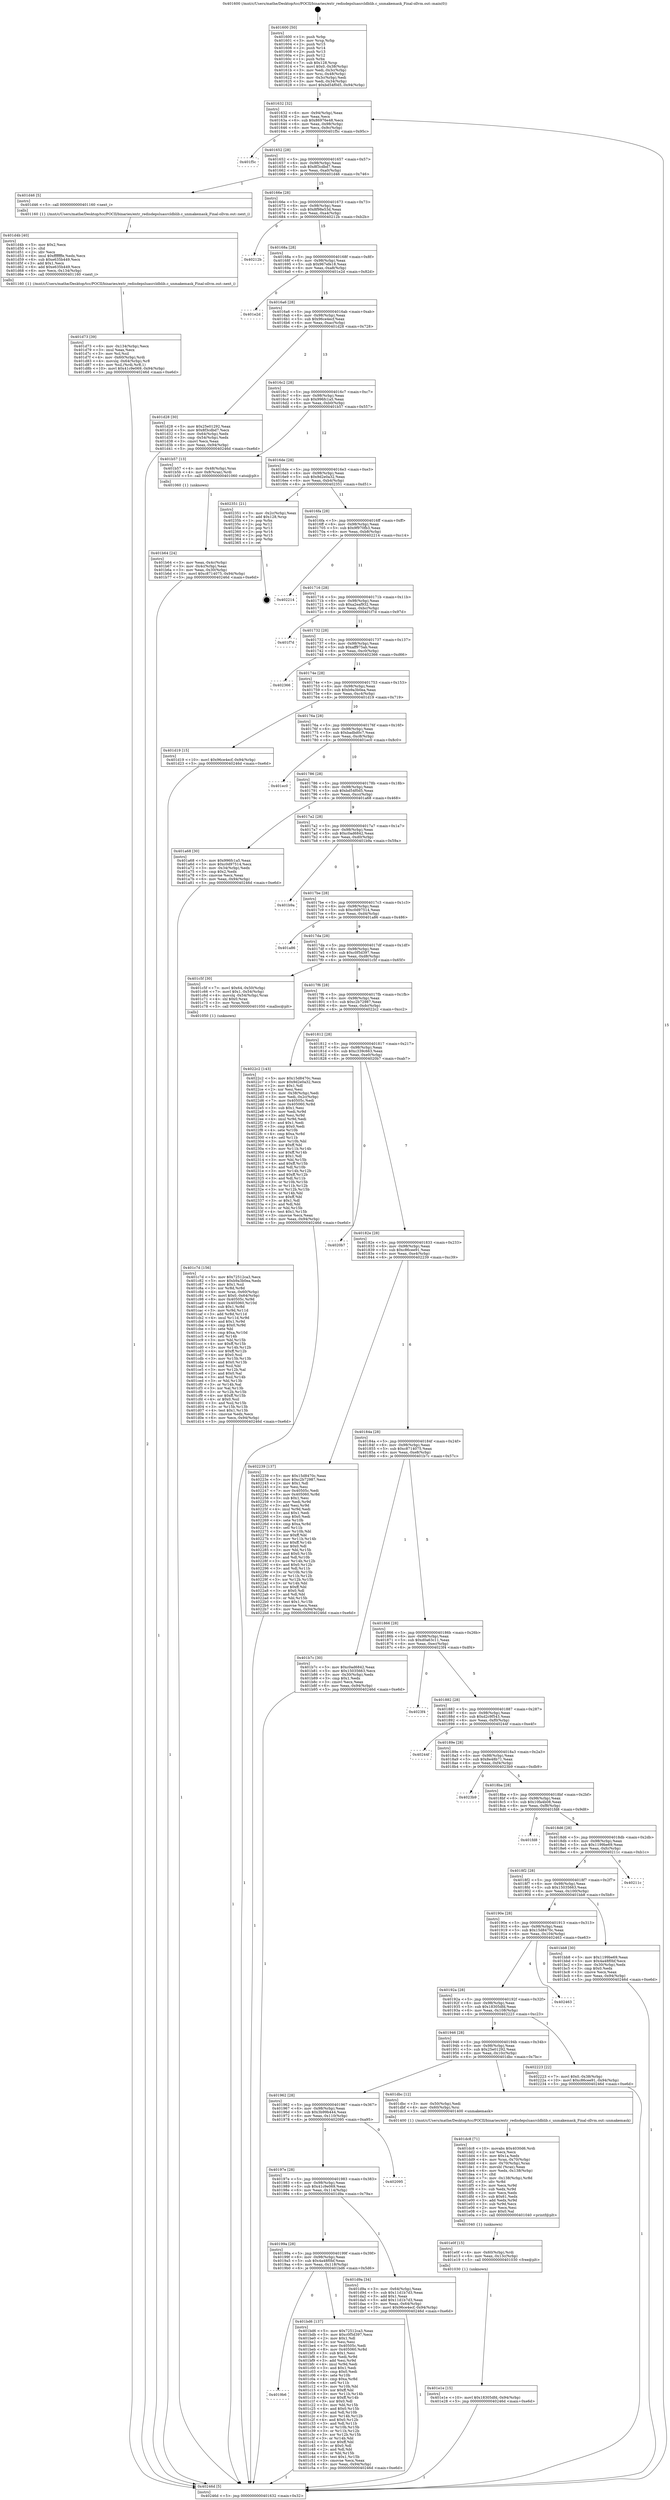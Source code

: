 digraph "0x401600" {
  label = "0x401600 (/mnt/c/Users/mathe/Desktop/tcc/POCII/binaries/extr_redisdepsluasrcldblib.c_unmakemask_Final-ollvm.out::main(0))"
  labelloc = "t"
  node[shape=record]

  Entry [label="",width=0.3,height=0.3,shape=circle,fillcolor=black,style=filled]
  "0x401632" [label="{
     0x401632 [32]\l
     | [instrs]\l
     &nbsp;&nbsp;0x401632 \<+6\>: mov -0x94(%rbp),%eax\l
     &nbsp;&nbsp;0x401638 \<+2\>: mov %eax,%ecx\l
     &nbsp;&nbsp;0x40163a \<+6\>: sub $0x86976e48,%ecx\l
     &nbsp;&nbsp;0x401640 \<+6\>: mov %eax,-0x98(%rbp)\l
     &nbsp;&nbsp;0x401646 \<+6\>: mov %ecx,-0x9c(%rbp)\l
     &nbsp;&nbsp;0x40164c \<+6\>: je 0000000000401f5c \<main+0x95c\>\l
  }"]
  "0x401f5c" [label="{
     0x401f5c\l
  }", style=dashed]
  "0x401652" [label="{
     0x401652 [28]\l
     | [instrs]\l
     &nbsp;&nbsp;0x401652 \<+5\>: jmp 0000000000401657 \<main+0x57\>\l
     &nbsp;&nbsp;0x401657 \<+6\>: mov -0x98(%rbp),%eax\l
     &nbsp;&nbsp;0x40165d \<+5\>: sub $0x8f3cdbd7,%eax\l
     &nbsp;&nbsp;0x401662 \<+6\>: mov %eax,-0xa0(%rbp)\l
     &nbsp;&nbsp;0x401668 \<+6\>: je 0000000000401d46 \<main+0x746\>\l
  }"]
  Exit [label="",width=0.3,height=0.3,shape=circle,fillcolor=black,style=filled,peripheries=2]
  "0x401d46" [label="{
     0x401d46 [5]\l
     | [instrs]\l
     &nbsp;&nbsp;0x401d46 \<+5\>: call 0000000000401160 \<next_i\>\l
     | [calls]\l
     &nbsp;&nbsp;0x401160 \{1\} (/mnt/c/Users/mathe/Desktop/tcc/POCII/binaries/extr_redisdepsluasrcldblib.c_unmakemask_Final-ollvm.out::next_i)\l
  }"]
  "0x40166e" [label="{
     0x40166e [28]\l
     | [instrs]\l
     &nbsp;&nbsp;0x40166e \<+5\>: jmp 0000000000401673 \<main+0x73\>\l
     &nbsp;&nbsp;0x401673 \<+6\>: mov -0x98(%rbp),%eax\l
     &nbsp;&nbsp;0x401679 \<+5\>: sub $0x8f98e53d,%eax\l
     &nbsp;&nbsp;0x40167e \<+6\>: mov %eax,-0xa4(%rbp)\l
     &nbsp;&nbsp;0x401684 \<+6\>: je 000000000040212b \<main+0xb2b\>\l
  }"]
  "0x401e1e" [label="{
     0x401e1e [15]\l
     | [instrs]\l
     &nbsp;&nbsp;0x401e1e \<+10\>: movl $0x18305dfd,-0x94(%rbp)\l
     &nbsp;&nbsp;0x401e28 \<+5\>: jmp 000000000040246d \<main+0xe6d\>\l
  }"]
  "0x40212b" [label="{
     0x40212b\l
  }", style=dashed]
  "0x40168a" [label="{
     0x40168a [28]\l
     | [instrs]\l
     &nbsp;&nbsp;0x40168a \<+5\>: jmp 000000000040168f \<main+0x8f\>\l
     &nbsp;&nbsp;0x40168f \<+6\>: mov -0x98(%rbp),%eax\l
     &nbsp;&nbsp;0x401695 \<+5\>: sub $0x967efe18,%eax\l
     &nbsp;&nbsp;0x40169a \<+6\>: mov %eax,-0xa8(%rbp)\l
     &nbsp;&nbsp;0x4016a0 \<+6\>: je 0000000000401e2d \<main+0x82d\>\l
  }"]
  "0x401e0f" [label="{
     0x401e0f [15]\l
     | [instrs]\l
     &nbsp;&nbsp;0x401e0f \<+4\>: mov -0x60(%rbp),%rdi\l
     &nbsp;&nbsp;0x401e13 \<+6\>: mov %eax,-0x13c(%rbp)\l
     &nbsp;&nbsp;0x401e19 \<+5\>: call 0000000000401030 \<free@plt\>\l
     | [calls]\l
     &nbsp;&nbsp;0x401030 \{1\} (unknown)\l
  }"]
  "0x401e2d" [label="{
     0x401e2d\l
  }", style=dashed]
  "0x4016a6" [label="{
     0x4016a6 [28]\l
     | [instrs]\l
     &nbsp;&nbsp;0x4016a6 \<+5\>: jmp 00000000004016ab \<main+0xab\>\l
     &nbsp;&nbsp;0x4016ab \<+6\>: mov -0x98(%rbp),%eax\l
     &nbsp;&nbsp;0x4016b1 \<+5\>: sub $0x96ce4ecf,%eax\l
     &nbsp;&nbsp;0x4016b6 \<+6\>: mov %eax,-0xac(%rbp)\l
     &nbsp;&nbsp;0x4016bc \<+6\>: je 0000000000401d28 \<main+0x728\>\l
  }"]
  "0x401dc8" [label="{
     0x401dc8 [71]\l
     | [instrs]\l
     &nbsp;&nbsp;0x401dc8 \<+10\>: movabs $0x4030d6,%rdi\l
     &nbsp;&nbsp;0x401dd2 \<+2\>: xor %ecx,%ecx\l
     &nbsp;&nbsp;0x401dd4 \<+5\>: mov $0x1a,%edx\l
     &nbsp;&nbsp;0x401dd9 \<+4\>: mov %rax,-0x70(%rbp)\l
     &nbsp;&nbsp;0x401ddd \<+4\>: mov -0x70(%rbp),%rax\l
     &nbsp;&nbsp;0x401de1 \<+3\>: movsbl (%rax),%eax\l
     &nbsp;&nbsp;0x401de4 \<+6\>: mov %edx,-0x138(%rbp)\l
     &nbsp;&nbsp;0x401dea \<+1\>: cltd\l
     &nbsp;&nbsp;0x401deb \<+7\>: mov -0x138(%rbp),%r8d\l
     &nbsp;&nbsp;0x401df2 \<+3\>: idiv %r8d\l
     &nbsp;&nbsp;0x401df5 \<+3\>: mov %ecx,%r9d\l
     &nbsp;&nbsp;0x401df8 \<+3\>: sub %edx,%r9d\l
     &nbsp;&nbsp;0x401dfb \<+2\>: mov %ecx,%edx\l
     &nbsp;&nbsp;0x401dfd \<+3\>: sub $0x61,%edx\l
     &nbsp;&nbsp;0x401e00 \<+3\>: add %edx,%r9d\l
     &nbsp;&nbsp;0x401e03 \<+3\>: sub %r9d,%ecx\l
     &nbsp;&nbsp;0x401e06 \<+2\>: mov %ecx,%esi\l
     &nbsp;&nbsp;0x401e08 \<+2\>: mov $0x0,%al\l
     &nbsp;&nbsp;0x401e0a \<+5\>: call 0000000000401040 \<printf@plt\>\l
     | [calls]\l
     &nbsp;&nbsp;0x401040 \{1\} (unknown)\l
  }"]
  "0x401d28" [label="{
     0x401d28 [30]\l
     | [instrs]\l
     &nbsp;&nbsp;0x401d28 \<+5\>: mov $0x25e01292,%eax\l
     &nbsp;&nbsp;0x401d2d \<+5\>: mov $0x8f3cdbd7,%ecx\l
     &nbsp;&nbsp;0x401d32 \<+3\>: mov -0x64(%rbp),%edx\l
     &nbsp;&nbsp;0x401d35 \<+3\>: cmp -0x54(%rbp),%edx\l
     &nbsp;&nbsp;0x401d38 \<+3\>: cmovl %ecx,%eax\l
     &nbsp;&nbsp;0x401d3b \<+6\>: mov %eax,-0x94(%rbp)\l
     &nbsp;&nbsp;0x401d41 \<+5\>: jmp 000000000040246d \<main+0xe6d\>\l
  }"]
  "0x4016c2" [label="{
     0x4016c2 [28]\l
     | [instrs]\l
     &nbsp;&nbsp;0x4016c2 \<+5\>: jmp 00000000004016c7 \<main+0xc7\>\l
     &nbsp;&nbsp;0x4016c7 \<+6\>: mov -0x98(%rbp),%eax\l
     &nbsp;&nbsp;0x4016cd \<+5\>: sub $0x996fc1a5,%eax\l
     &nbsp;&nbsp;0x4016d2 \<+6\>: mov %eax,-0xb0(%rbp)\l
     &nbsp;&nbsp;0x4016d8 \<+6\>: je 0000000000401b57 \<main+0x557\>\l
  }"]
  "0x401d73" [label="{
     0x401d73 [39]\l
     | [instrs]\l
     &nbsp;&nbsp;0x401d73 \<+6\>: mov -0x134(%rbp),%ecx\l
     &nbsp;&nbsp;0x401d79 \<+3\>: imul %eax,%ecx\l
     &nbsp;&nbsp;0x401d7c \<+3\>: mov %cl,%sil\l
     &nbsp;&nbsp;0x401d7f \<+4\>: mov -0x60(%rbp),%rdi\l
     &nbsp;&nbsp;0x401d83 \<+4\>: movslq -0x64(%rbp),%r8\l
     &nbsp;&nbsp;0x401d87 \<+4\>: mov %sil,(%rdi,%r8,1)\l
     &nbsp;&nbsp;0x401d8b \<+10\>: movl $0x41c9e069,-0x94(%rbp)\l
     &nbsp;&nbsp;0x401d95 \<+5\>: jmp 000000000040246d \<main+0xe6d\>\l
  }"]
  "0x401b57" [label="{
     0x401b57 [13]\l
     | [instrs]\l
     &nbsp;&nbsp;0x401b57 \<+4\>: mov -0x48(%rbp),%rax\l
     &nbsp;&nbsp;0x401b5b \<+4\>: mov 0x8(%rax),%rdi\l
     &nbsp;&nbsp;0x401b5f \<+5\>: call 0000000000401060 \<atoi@plt\>\l
     | [calls]\l
     &nbsp;&nbsp;0x401060 \{1\} (unknown)\l
  }"]
  "0x4016de" [label="{
     0x4016de [28]\l
     | [instrs]\l
     &nbsp;&nbsp;0x4016de \<+5\>: jmp 00000000004016e3 \<main+0xe3\>\l
     &nbsp;&nbsp;0x4016e3 \<+6\>: mov -0x98(%rbp),%eax\l
     &nbsp;&nbsp;0x4016e9 \<+5\>: sub $0x9d2e0a32,%eax\l
     &nbsp;&nbsp;0x4016ee \<+6\>: mov %eax,-0xb4(%rbp)\l
     &nbsp;&nbsp;0x4016f4 \<+6\>: je 0000000000402351 \<main+0xd51\>\l
  }"]
  "0x401d4b" [label="{
     0x401d4b [40]\l
     | [instrs]\l
     &nbsp;&nbsp;0x401d4b \<+5\>: mov $0x2,%ecx\l
     &nbsp;&nbsp;0x401d50 \<+1\>: cltd\l
     &nbsp;&nbsp;0x401d51 \<+2\>: idiv %ecx\l
     &nbsp;&nbsp;0x401d53 \<+6\>: imul $0xfffffffe,%edx,%ecx\l
     &nbsp;&nbsp;0x401d59 \<+6\>: sub $0xe635b449,%ecx\l
     &nbsp;&nbsp;0x401d5f \<+3\>: add $0x1,%ecx\l
     &nbsp;&nbsp;0x401d62 \<+6\>: add $0xe635b449,%ecx\l
     &nbsp;&nbsp;0x401d68 \<+6\>: mov %ecx,-0x134(%rbp)\l
     &nbsp;&nbsp;0x401d6e \<+5\>: call 0000000000401160 \<next_i\>\l
     | [calls]\l
     &nbsp;&nbsp;0x401160 \{1\} (/mnt/c/Users/mathe/Desktop/tcc/POCII/binaries/extr_redisdepsluasrcldblib.c_unmakemask_Final-ollvm.out::next_i)\l
  }"]
  "0x402351" [label="{
     0x402351 [21]\l
     | [instrs]\l
     &nbsp;&nbsp;0x402351 \<+3\>: mov -0x2c(%rbp),%eax\l
     &nbsp;&nbsp;0x402354 \<+7\>: add $0x128,%rsp\l
     &nbsp;&nbsp;0x40235b \<+1\>: pop %rbx\l
     &nbsp;&nbsp;0x40235c \<+2\>: pop %r12\l
     &nbsp;&nbsp;0x40235e \<+2\>: pop %r13\l
     &nbsp;&nbsp;0x402360 \<+2\>: pop %r14\l
     &nbsp;&nbsp;0x402362 \<+2\>: pop %r15\l
     &nbsp;&nbsp;0x402364 \<+1\>: pop %rbp\l
     &nbsp;&nbsp;0x402365 \<+1\>: ret\l
  }"]
  "0x4016fa" [label="{
     0x4016fa [28]\l
     | [instrs]\l
     &nbsp;&nbsp;0x4016fa \<+5\>: jmp 00000000004016ff \<main+0xff\>\l
     &nbsp;&nbsp;0x4016ff \<+6\>: mov -0x98(%rbp),%eax\l
     &nbsp;&nbsp;0x401705 \<+5\>: sub $0x9f970fb3,%eax\l
     &nbsp;&nbsp;0x40170a \<+6\>: mov %eax,-0xb8(%rbp)\l
     &nbsp;&nbsp;0x401710 \<+6\>: je 0000000000402214 \<main+0xc14\>\l
  }"]
  "0x401c7d" [label="{
     0x401c7d [156]\l
     | [instrs]\l
     &nbsp;&nbsp;0x401c7d \<+5\>: mov $0x72512ca3,%ecx\l
     &nbsp;&nbsp;0x401c82 \<+5\>: mov $0xb9a3b0ea,%edx\l
     &nbsp;&nbsp;0x401c87 \<+3\>: mov $0x1,%sil\l
     &nbsp;&nbsp;0x401c8a \<+3\>: xor %r8d,%r8d\l
     &nbsp;&nbsp;0x401c8d \<+4\>: mov %rax,-0x60(%rbp)\l
     &nbsp;&nbsp;0x401c91 \<+7\>: movl $0x0,-0x64(%rbp)\l
     &nbsp;&nbsp;0x401c98 \<+8\>: mov 0x40505c,%r9d\l
     &nbsp;&nbsp;0x401ca0 \<+8\>: mov 0x405060,%r10d\l
     &nbsp;&nbsp;0x401ca8 \<+4\>: sub $0x1,%r8d\l
     &nbsp;&nbsp;0x401cac \<+3\>: mov %r9d,%r11d\l
     &nbsp;&nbsp;0x401caf \<+3\>: add %r8d,%r11d\l
     &nbsp;&nbsp;0x401cb2 \<+4\>: imul %r11d,%r9d\l
     &nbsp;&nbsp;0x401cb6 \<+4\>: and $0x1,%r9d\l
     &nbsp;&nbsp;0x401cba \<+4\>: cmp $0x0,%r9d\l
     &nbsp;&nbsp;0x401cbe \<+3\>: sete %bl\l
     &nbsp;&nbsp;0x401cc1 \<+4\>: cmp $0xa,%r10d\l
     &nbsp;&nbsp;0x401cc5 \<+4\>: setl %r14b\l
     &nbsp;&nbsp;0x401cc9 \<+3\>: mov %bl,%r15b\l
     &nbsp;&nbsp;0x401ccc \<+4\>: xor $0xff,%r15b\l
     &nbsp;&nbsp;0x401cd0 \<+3\>: mov %r14b,%r12b\l
     &nbsp;&nbsp;0x401cd3 \<+4\>: xor $0xff,%r12b\l
     &nbsp;&nbsp;0x401cd7 \<+4\>: xor $0x0,%sil\l
     &nbsp;&nbsp;0x401cdb \<+3\>: mov %r15b,%r13b\l
     &nbsp;&nbsp;0x401cde \<+4\>: and $0x0,%r13b\l
     &nbsp;&nbsp;0x401ce2 \<+3\>: and %sil,%bl\l
     &nbsp;&nbsp;0x401ce5 \<+3\>: mov %r12b,%al\l
     &nbsp;&nbsp;0x401ce8 \<+2\>: and $0x0,%al\l
     &nbsp;&nbsp;0x401cea \<+3\>: and %sil,%r14b\l
     &nbsp;&nbsp;0x401ced \<+3\>: or %bl,%r13b\l
     &nbsp;&nbsp;0x401cf0 \<+3\>: or %r14b,%al\l
     &nbsp;&nbsp;0x401cf3 \<+3\>: xor %al,%r13b\l
     &nbsp;&nbsp;0x401cf6 \<+3\>: or %r12b,%r15b\l
     &nbsp;&nbsp;0x401cf9 \<+4\>: xor $0xff,%r15b\l
     &nbsp;&nbsp;0x401cfd \<+4\>: or $0x0,%sil\l
     &nbsp;&nbsp;0x401d01 \<+3\>: and %sil,%r15b\l
     &nbsp;&nbsp;0x401d04 \<+3\>: or %r15b,%r13b\l
     &nbsp;&nbsp;0x401d07 \<+4\>: test $0x1,%r13b\l
     &nbsp;&nbsp;0x401d0b \<+3\>: cmovne %edx,%ecx\l
     &nbsp;&nbsp;0x401d0e \<+6\>: mov %ecx,-0x94(%rbp)\l
     &nbsp;&nbsp;0x401d14 \<+5\>: jmp 000000000040246d \<main+0xe6d\>\l
  }"]
  "0x402214" [label="{
     0x402214\l
  }", style=dashed]
  "0x401716" [label="{
     0x401716 [28]\l
     | [instrs]\l
     &nbsp;&nbsp;0x401716 \<+5\>: jmp 000000000040171b \<main+0x11b\>\l
     &nbsp;&nbsp;0x40171b \<+6\>: mov -0x98(%rbp),%eax\l
     &nbsp;&nbsp;0x401721 \<+5\>: sub $0xa2eaf932,%eax\l
     &nbsp;&nbsp;0x401726 \<+6\>: mov %eax,-0xbc(%rbp)\l
     &nbsp;&nbsp;0x40172c \<+6\>: je 0000000000401f7d \<main+0x97d\>\l
  }"]
  "0x4019b6" [label="{
     0x4019b6\l
  }", style=dashed]
  "0x401f7d" [label="{
     0x401f7d\l
  }", style=dashed]
  "0x401732" [label="{
     0x401732 [28]\l
     | [instrs]\l
     &nbsp;&nbsp;0x401732 \<+5\>: jmp 0000000000401737 \<main+0x137\>\l
     &nbsp;&nbsp;0x401737 \<+6\>: mov -0x98(%rbp),%eax\l
     &nbsp;&nbsp;0x40173d \<+5\>: sub $0xaff975ab,%eax\l
     &nbsp;&nbsp;0x401742 \<+6\>: mov %eax,-0xc0(%rbp)\l
     &nbsp;&nbsp;0x401748 \<+6\>: je 0000000000402366 \<main+0xd66\>\l
  }"]
  "0x401bd6" [label="{
     0x401bd6 [137]\l
     | [instrs]\l
     &nbsp;&nbsp;0x401bd6 \<+5\>: mov $0x72512ca3,%eax\l
     &nbsp;&nbsp;0x401bdb \<+5\>: mov $0xc0f5d397,%ecx\l
     &nbsp;&nbsp;0x401be0 \<+2\>: mov $0x1,%dl\l
     &nbsp;&nbsp;0x401be2 \<+2\>: xor %esi,%esi\l
     &nbsp;&nbsp;0x401be4 \<+7\>: mov 0x40505c,%edi\l
     &nbsp;&nbsp;0x401beb \<+8\>: mov 0x405060,%r8d\l
     &nbsp;&nbsp;0x401bf3 \<+3\>: sub $0x1,%esi\l
     &nbsp;&nbsp;0x401bf6 \<+3\>: mov %edi,%r9d\l
     &nbsp;&nbsp;0x401bf9 \<+3\>: add %esi,%r9d\l
     &nbsp;&nbsp;0x401bfc \<+4\>: imul %r9d,%edi\l
     &nbsp;&nbsp;0x401c00 \<+3\>: and $0x1,%edi\l
     &nbsp;&nbsp;0x401c03 \<+3\>: cmp $0x0,%edi\l
     &nbsp;&nbsp;0x401c06 \<+4\>: sete %r10b\l
     &nbsp;&nbsp;0x401c0a \<+4\>: cmp $0xa,%r8d\l
     &nbsp;&nbsp;0x401c0e \<+4\>: setl %r11b\l
     &nbsp;&nbsp;0x401c12 \<+3\>: mov %r10b,%bl\l
     &nbsp;&nbsp;0x401c15 \<+3\>: xor $0xff,%bl\l
     &nbsp;&nbsp;0x401c18 \<+3\>: mov %r11b,%r14b\l
     &nbsp;&nbsp;0x401c1b \<+4\>: xor $0xff,%r14b\l
     &nbsp;&nbsp;0x401c1f \<+3\>: xor $0x0,%dl\l
     &nbsp;&nbsp;0x401c22 \<+3\>: mov %bl,%r15b\l
     &nbsp;&nbsp;0x401c25 \<+4\>: and $0x0,%r15b\l
     &nbsp;&nbsp;0x401c29 \<+3\>: and %dl,%r10b\l
     &nbsp;&nbsp;0x401c2c \<+3\>: mov %r14b,%r12b\l
     &nbsp;&nbsp;0x401c2f \<+4\>: and $0x0,%r12b\l
     &nbsp;&nbsp;0x401c33 \<+3\>: and %dl,%r11b\l
     &nbsp;&nbsp;0x401c36 \<+3\>: or %r10b,%r15b\l
     &nbsp;&nbsp;0x401c39 \<+3\>: or %r11b,%r12b\l
     &nbsp;&nbsp;0x401c3c \<+3\>: xor %r12b,%r15b\l
     &nbsp;&nbsp;0x401c3f \<+3\>: or %r14b,%bl\l
     &nbsp;&nbsp;0x401c42 \<+3\>: xor $0xff,%bl\l
     &nbsp;&nbsp;0x401c45 \<+3\>: or $0x0,%dl\l
     &nbsp;&nbsp;0x401c48 \<+2\>: and %dl,%bl\l
     &nbsp;&nbsp;0x401c4a \<+3\>: or %bl,%r15b\l
     &nbsp;&nbsp;0x401c4d \<+4\>: test $0x1,%r15b\l
     &nbsp;&nbsp;0x401c51 \<+3\>: cmovne %ecx,%eax\l
     &nbsp;&nbsp;0x401c54 \<+6\>: mov %eax,-0x94(%rbp)\l
     &nbsp;&nbsp;0x401c5a \<+5\>: jmp 000000000040246d \<main+0xe6d\>\l
  }"]
  "0x402366" [label="{
     0x402366\l
  }", style=dashed]
  "0x40174e" [label="{
     0x40174e [28]\l
     | [instrs]\l
     &nbsp;&nbsp;0x40174e \<+5\>: jmp 0000000000401753 \<main+0x153\>\l
     &nbsp;&nbsp;0x401753 \<+6\>: mov -0x98(%rbp),%eax\l
     &nbsp;&nbsp;0x401759 \<+5\>: sub $0xb9a3b0ea,%eax\l
     &nbsp;&nbsp;0x40175e \<+6\>: mov %eax,-0xc4(%rbp)\l
     &nbsp;&nbsp;0x401764 \<+6\>: je 0000000000401d19 \<main+0x719\>\l
  }"]
  "0x40199a" [label="{
     0x40199a [28]\l
     | [instrs]\l
     &nbsp;&nbsp;0x40199a \<+5\>: jmp 000000000040199f \<main+0x39f\>\l
     &nbsp;&nbsp;0x40199f \<+6\>: mov -0x98(%rbp),%eax\l
     &nbsp;&nbsp;0x4019a5 \<+5\>: sub $0x4a48f0bf,%eax\l
     &nbsp;&nbsp;0x4019aa \<+6\>: mov %eax,-0x118(%rbp)\l
     &nbsp;&nbsp;0x4019b0 \<+6\>: je 0000000000401bd6 \<main+0x5d6\>\l
  }"]
  "0x401d19" [label="{
     0x401d19 [15]\l
     | [instrs]\l
     &nbsp;&nbsp;0x401d19 \<+10\>: movl $0x96ce4ecf,-0x94(%rbp)\l
     &nbsp;&nbsp;0x401d23 \<+5\>: jmp 000000000040246d \<main+0xe6d\>\l
  }"]
  "0x40176a" [label="{
     0x40176a [28]\l
     | [instrs]\l
     &nbsp;&nbsp;0x40176a \<+5\>: jmp 000000000040176f \<main+0x16f\>\l
     &nbsp;&nbsp;0x40176f \<+6\>: mov -0x98(%rbp),%eax\l
     &nbsp;&nbsp;0x401775 \<+5\>: sub $0xbadbd0c7,%eax\l
     &nbsp;&nbsp;0x40177a \<+6\>: mov %eax,-0xc8(%rbp)\l
     &nbsp;&nbsp;0x401780 \<+6\>: je 0000000000401ec0 \<main+0x8c0\>\l
  }"]
  "0x401d9a" [label="{
     0x401d9a [34]\l
     | [instrs]\l
     &nbsp;&nbsp;0x401d9a \<+3\>: mov -0x64(%rbp),%eax\l
     &nbsp;&nbsp;0x401d9d \<+5\>: sub $0x11d1b7d3,%eax\l
     &nbsp;&nbsp;0x401da2 \<+3\>: add $0x1,%eax\l
     &nbsp;&nbsp;0x401da5 \<+5\>: add $0x11d1b7d3,%eax\l
     &nbsp;&nbsp;0x401daa \<+3\>: mov %eax,-0x64(%rbp)\l
     &nbsp;&nbsp;0x401dad \<+10\>: movl $0x96ce4ecf,-0x94(%rbp)\l
     &nbsp;&nbsp;0x401db7 \<+5\>: jmp 000000000040246d \<main+0xe6d\>\l
  }"]
  "0x401ec0" [label="{
     0x401ec0\l
  }", style=dashed]
  "0x401786" [label="{
     0x401786 [28]\l
     | [instrs]\l
     &nbsp;&nbsp;0x401786 \<+5\>: jmp 000000000040178b \<main+0x18b\>\l
     &nbsp;&nbsp;0x40178b \<+6\>: mov -0x98(%rbp),%eax\l
     &nbsp;&nbsp;0x401791 \<+5\>: sub $0xbd54f0d5,%eax\l
     &nbsp;&nbsp;0x401796 \<+6\>: mov %eax,-0xcc(%rbp)\l
     &nbsp;&nbsp;0x40179c \<+6\>: je 0000000000401a68 \<main+0x468\>\l
  }"]
  "0x40197e" [label="{
     0x40197e [28]\l
     | [instrs]\l
     &nbsp;&nbsp;0x40197e \<+5\>: jmp 0000000000401983 \<main+0x383\>\l
     &nbsp;&nbsp;0x401983 \<+6\>: mov -0x98(%rbp),%eax\l
     &nbsp;&nbsp;0x401989 \<+5\>: sub $0x41c9e069,%eax\l
     &nbsp;&nbsp;0x40198e \<+6\>: mov %eax,-0x114(%rbp)\l
     &nbsp;&nbsp;0x401994 \<+6\>: je 0000000000401d9a \<main+0x79a\>\l
  }"]
  "0x401a68" [label="{
     0x401a68 [30]\l
     | [instrs]\l
     &nbsp;&nbsp;0x401a68 \<+5\>: mov $0x996fc1a5,%eax\l
     &nbsp;&nbsp;0x401a6d \<+5\>: mov $0xc0d97514,%ecx\l
     &nbsp;&nbsp;0x401a72 \<+3\>: mov -0x34(%rbp),%edx\l
     &nbsp;&nbsp;0x401a75 \<+3\>: cmp $0x2,%edx\l
     &nbsp;&nbsp;0x401a78 \<+3\>: cmovne %ecx,%eax\l
     &nbsp;&nbsp;0x401a7b \<+6\>: mov %eax,-0x94(%rbp)\l
     &nbsp;&nbsp;0x401a81 \<+5\>: jmp 000000000040246d \<main+0xe6d\>\l
  }"]
  "0x4017a2" [label="{
     0x4017a2 [28]\l
     | [instrs]\l
     &nbsp;&nbsp;0x4017a2 \<+5\>: jmp 00000000004017a7 \<main+0x1a7\>\l
     &nbsp;&nbsp;0x4017a7 \<+6\>: mov -0x98(%rbp),%eax\l
     &nbsp;&nbsp;0x4017ad \<+5\>: sub $0xc0ad6842,%eax\l
     &nbsp;&nbsp;0x4017b2 \<+6\>: mov %eax,-0xd0(%rbp)\l
     &nbsp;&nbsp;0x4017b8 \<+6\>: je 0000000000401b9a \<main+0x59a\>\l
  }"]
  "0x40246d" [label="{
     0x40246d [5]\l
     | [instrs]\l
     &nbsp;&nbsp;0x40246d \<+5\>: jmp 0000000000401632 \<main+0x32\>\l
  }"]
  "0x401600" [label="{
     0x401600 [50]\l
     | [instrs]\l
     &nbsp;&nbsp;0x401600 \<+1\>: push %rbp\l
     &nbsp;&nbsp;0x401601 \<+3\>: mov %rsp,%rbp\l
     &nbsp;&nbsp;0x401604 \<+2\>: push %r15\l
     &nbsp;&nbsp;0x401606 \<+2\>: push %r14\l
     &nbsp;&nbsp;0x401608 \<+2\>: push %r13\l
     &nbsp;&nbsp;0x40160a \<+2\>: push %r12\l
     &nbsp;&nbsp;0x40160c \<+1\>: push %rbx\l
     &nbsp;&nbsp;0x40160d \<+7\>: sub $0x128,%rsp\l
     &nbsp;&nbsp;0x401614 \<+7\>: movl $0x0,-0x38(%rbp)\l
     &nbsp;&nbsp;0x40161b \<+3\>: mov %edi,-0x3c(%rbp)\l
     &nbsp;&nbsp;0x40161e \<+4\>: mov %rsi,-0x48(%rbp)\l
     &nbsp;&nbsp;0x401622 \<+3\>: mov -0x3c(%rbp),%edi\l
     &nbsp;&nbsp;0x401625 \<+3\>: mov %edi,-0x34(%rbp)\l
     &nbsp;&nbsp;0x401628 \<+10\>: movl $0xbd54f0d5,-0x94(%rbp)\l
  }"]
  "0x401b64" [label="{
     0x401b64 [24]\l
     | [instrs]\l
     &nbsp;&nbsp;0x401b64 \<+3\>: mov %eax,-0x4c(%rbp)\l
     &nbsp;&nbsp;0x401b67 \<+3\>: mov -0x4c(%rbp),%eax\l
     &nbsp;&nbsp;0x401b6a \<+3\>: mov %eax,-0x30(%rbp)\l
     &nbsp;&nbsp;0x401b6d \<+10\>: movl $0xc8714075,-0x94(%rbp)\l
     &nbsp;&nbsp;0x401b77 \<+5\>: jmp 000000000040246d \<main+0xe6d\>\l
  }"]
  "0x402095" [label="{
     0x402095\l
  }", style=dashed]
  "0x401b9a" [label="{
     0x401b9a\l
  }", style=dashed]
  "0x4017be" [label="{
     0x4017be [28]\l
     | [instrs]\l
     &nbsp;&nbsp;0x4017be \<+5\>: jmp 00000000004017c3 \<main+0x1c3\>\l
     &nbsp;&nbsp;0x4017c3 \<+6\>: mov -0x98(%rbp),%eax\l
     &nbsp;&nbsp;0x4017c9 \<+5\>: sub $0xc0d97514,%eax\l
     &nbsp;&nbsp;0x4017ce \<+6\>: mov %eax,-0xd4(%rbp)\l
     &nbsp;&nbsp;0x4017d4 \<+6\>: je 0000000000401a86 \<main+0x486\>\l
  }"]
  "0x401962" [label="{
     0x401962 [28]\l
     | [instrs]\l
     &nbsp;&nbsp;0x401962 \<+5\>: jmp 0000000000401967 \<main+0x367\>\l
     &nbsp;&nbsp;0x401967 \<+6\>: mov -0x98(%rbp),%eax\l
     &nbsp;&nbsp;0x40196d \<+5\>: sub $0x3b99b444,%eax\l
     &nbsp;&nbsp;0x401972 \<+6\>: mov %eax,-0x110(%rbp)\l
     &nbsp;&nbsp;0x401978 \<+6\>: je 0000000000402095 \<main+0xa95\>\l
  }"]
  "0x401a86" [label="{
     0x401a86\l
  }", style=dashed]
  "0x4017da" [label="{
     0x4017da [28]\l
     | [instrs]\l
     &nbsp;&nbsp;0x4017da \<+5\>: jmp 00000000004017df \<main+0x1df\>\l
     &nbsp;&nbsp;0x4017df \<+6\>: mov -0x98(%rbp),%eax\l
     &nbsp;&nbsp;0x4017e5 \<+5\>: sub $0xc0f5d397,%eax\l
     &nbsp;&nbsp;0x4017ea \<+6\>: mov %eax,-0xd8(%rbp)\l
     &nbsp;&nbsp;0x4017f0 \<+6\>: je 0000000000401c5f \<main+0x65f\>\l
  }"]
  "0x401dbc" [label="{
     0x401dbc [12]\l
     | [instrs]\l
     &nbsp;&nbsp;0x401dbc \<+3\>: mov -0x50(%rbp),%edi\l
     &nbsp;&nbsp;0x401dbf \<+4\>: mov -0x60(%rbp),%rsi\l
     &nbsp;&nbsp;0x401dc3 \<+5\>: call 0000000000401400 \<unmakemask\>\l
     | [calls]\l
     &nbsp;&nbsp;0x401400 \{1\} (/mnt/c/Users/mathe/Desktop/tcc/POCII/binaries/extr_redisdepsluasrcldblib.c_unmakemask_Final-ollvm.out::unmakemask)\l
  }"]
  "0x401c5f" [label="{
     0x401c5f [30]\l
     | [instrs]\l
     &nbsp;&nbsp;0x401c5f \<+7\>: movl $0x64,-0x50(%rbp)\l
     &nbsp;&nbsp;0x401c66 \<+7\>: movl $0x1,-0x54(%rbp)\l
     &nbsp;&nbsp;0x401c6d \<+4\>: movslq -0x54(%rbp),%rax\l
     &nbsp;&nbsp;0x401c71 \<+4\>: shl $0x0,%rax\l
     &nbsp;&nbsp;0x401c75 \<+3\>: mov %rax,%rdi\l
     &nbsp;&nbsp;0x401c78 \<+5\>: call 0000000000401050 \<malloc@plt\>\l
     | [calls]\l
     &nbsp;&nbsp;0x401050 \{1\} (unknown)\l
  }"]
  "0x4017f6" [label="{
     0x4017f6 [28]\l
     | [instrs]\l
     &nbsp;&nbsp;0x4017f6 \<+5\>: jmp 00000000004017fb \<main+0x1fb\>\l
     &nbsp;&nbsp;0x4017fb \<+6\>: mov -0x98(%rbp),%eax\l
     &nbsp;&nbsp;0x401801 \<+5\>: sub $0xc2b72987,%eax\l
     &nbsp;&nbsp;0x401806 \<+6\>: mov %eax,-0xdc(%rbp)\l
     &nbsp;&nbsp;0x40180c \<+6\>: je 00000000004022c2 \<main+0xcc2\>\l
  }"]
  "0x401946" [label="{
     0x401946 [28]\l
     | [instrs]\l
     &nbsp;&nbsp;0x401946 \<+5\>: jmp 000000000040194b \<main+0x34b\>\l
     &nbsp;&nbsp;0x40194b \<+6\>: mov -0x98(%rbp),%eax\l
     &nbsp;&nbsp;0x401951 \<+5\>: sub $0x25e01292,%eax\l
     &nbsp;&nbsp;0x401956 \<+6\>: mov %eax,-0x10c(%rbp)\l
     &nbsp;&nbsp;0x40195c \<+6\>: je 0000000000401dbc \<main+0x7bc\>\l
  }"]
  "0x4022c2" [label="{
     0x4022c2 [143]\l
     | [instrs]\l
     &nbsp;&nbsp;0x4022c2 \<+5\>: mov $0x15d8470c,%eax\l
     &nbsp;&nbsp;0x4022c7 \<+5\>: mov $0x9d2e0a32,%ecx\l
     &nbsp;&nbsp;0x4022cc \<+2\>: mov $0x1,%dl\l
     &nbsp;&nbsp;0x4022ce \<+2\>: xor %esi,%esi\l
     &nbsp;&nbsp;0x4022d0 \<+3\>: mov -0x38(%rbp),%edi\l
     &nbsp;&nbsp;0x4022d3 \<+3\>: mov %edi,-0x2c(%rbp)\l
     &nbsp;&nbsp;0x4022d6 \<+7\>: mov 0x40505c,%edi\l
     &nbsp;&nbsp;0x4022dd \<+8\>: mov 0x405060,%r8d\l
     &nbsp;&nbsp;0x4022e5 \<+3\>: sub $0x1,%esi\l
     &nbsp;&nbsp;0x4022e8 \<+3\>: mov %edi,%r9d\l
     &nbsp;&nbsp;0x4022eb \<+3\>: add %esi,%r9d\l
     &nbsp;&nbsp;0x4022ee \<+4\>: imul %r9d,%edi\l
     &nbsp;&nbsp;0x4022f2 \<+3\>: and $0x1,%edi\l
     &nbsp;&nbsp;0x4022f5 \<+3\>: cmp $0x0,%edi\l
     &nbsp;&nbsp;0x4022f8 \<+4\>: sete %r10b\l
     &nbsp;&nbsp;0x4022fc \<+4\>: cmp $0xa,%r8d\l
     &nbsp;&nbsp;0x402300 \<+4\>: setl %r11b\l
     &nbsp;&nbsp;0x402304 \<+3\>: mov %r10b,%bl\l
     &nbsp;&nbsp;0x402307 \<+3\>: xor $0xff,%bl\l
     &nbsp;&nbsp;0x40230a \<+3\>: mov %r11b,%r14b\l
     &nbsp;&nbsp;0x40230d \<+4\>: xor $0xff,%r14b\l
     &nbsp;&nbsp;0x402311 \<+3\>: xor $0x1,%dl\l
     &nbsp;&nbsp;0x402314 \<+3\>: mov %bl,%r15b\l
     &nbsp;&nbsp;0x402317 \<+4\>: and $0xff,%r15b\l
     &nbsp;&nbsp;0x40231b \<+3\>: and %dl,%r10b\l
     &nbsp;&nbsp;0x40231e \<+3\>: mov %r14b,%r12b\l
     &nbsp;&nbsp;0x402321 \<+4\>: and $0xff,%r12b\l
     &nbsp;&nbsp;0x402325 \<+3\>: and %dl,%r11b\l
     &nbsp;&nbsp;0x402328 \<+3\>: or %r10b,%r15b\l
     &nbsp;&nbsp;0x40232b \<+3\>: or %r11b,%r12b\l
     &nbsp;&nbsp;0x40232e \<+3\>: xor %r12b,%r15b\l
     &nbsp;&nbsp;0x402331 \<+3\>: or %r14b,%bl\l
     &nbsp;&nbsp;0x402334 \<+3\>: xor $0xff,%bl\l
     &nbsp;&nbsp;0x402337 \<+3\>: or $0x1,%dl\l
     &nbsp;&nbsp;0x40233a \<+2\>: and %dl,%bl\l
     &nbsp;&nbsp;0x40233c \<+3\>: or %bl,%r15b\l
     &nbsp;&nbsp;0x40233f \<+4\>: test $0x1,%r15b\l
     &nbsp;&nbsp;0x402343 \<+3\>: cmovne %ecx,%eax\l
     &nbsp;&nbsp;0x402346 \<+6\>: mov %eax,-0x94(%rbp)\l
     &nbsp;&nbsp;0x40234c \<+5\>: jmp 000000000040246d \<main+0xe6d\>\l
  }"]
  "0x401812" [label="{
     0x401812 [28]\l
     | [instrs]\l
     &nbsp;&nbsp;0x401812 \<+5\>: jmp 0000000000401817 \<main+0x217\>\l
     &nbsp;&nbsp;0x401817 \<+6\>: mov -0x98(%rbp),%eax\l
     &nbsp;&nbsp;0x40181d \<+5\>: sub $0xc339c663,%eax\l
     &nbsp;&nbsp;0x401822 \<+6\>: mov %eax,-0xe0(%rbp)\l
     &nbsp;&nbsp;0x401828 \<+6\>: je 00000000004020b7 \<main+0xab7\>\l
  }"]
  "0x402223" [label="{
     0x402223 [22]\l
     | [instrs]\l
     &nbsp;&nbsp;0x402223 \<+7\>: movl $0x0,-0x38(%rbp)\l
     &nbsp;&nbsp;0x40222a \<+10\>: movl $0xc86cee91,-0x94(%rbp)\l
     &nbsp;&nbsp;0x402234 \<+5\>: jmp 000000000040246d \<main+0xe6d\>\l
  }"]
  "0x4020b7" [label="{
     0x4020b7\l
  }", style=dashed]
  "0x40182e" [label="{
     0x40182e [28]\l
     | [instrs]\l
     &nbsp;&nbsp;0x40182e \<+5\>: jmp 0000000000401833 \<main+0x233\>\l
     &nbsp;&nbsp;0x401833 \<+6\>: mov -0x98(%rbp),%eax\l
     &nbsp;&nbsp;0x401839 \<+5\>: sub $0xc86cee91,%eax\l
     &nbsp;&nbsp;0x40183e \<+6\>: mov %eax,-0xe4(%rbp)\l
     &nbsp;&nbsp;0x401844 \<+6\>: je 0000000000402239 \<main+0xc39\>\l
  }"]
  "0x40192a" [label="{
     0x40192a [28]\l
     | [instrs]\l
     &nbsp;&nbsp;0x40192a \<+5\>: jmp 000000000040192f \<main+0x32f\>\l
     &nbsp;&nbsp;0x40192f \<+6\>: mov -0x98(%rbp),%eax\l
     &nbsp;&nbsp;0x401935 \<+5\>: sub $0x18305dfd,%eax\l
     &nbsp;&nbsp;0x40193a \<+6\>: mov %eax,-0x108(%rbp)\l
     &nbsp;&nbsp;0x401940 \<+6\>: je 0000000000402223 \<main+0xc23\>\l
  }"]
  "0x402239" [label="{
     0x402239 [137]\l
     | [instrs]\l
     &nbsp;&nbsp;0x402239 \<+5\>: mov $0x15d8470c,%eax\l
     &nbsp;&nbsp;0x40223e \<+5\>: mov $0xc2b72987,%ecx\l
     &nbsp;&nbsp;0x402243 \<+2\>: mov $0x1,%dl\l
     &nbsp;&nbsp;0x402245 \<+2\>: xor %esi,%esi\l
     &nbsp;&nbsp;0x402247 \<+7\>: mov 0x40505c,%edi\l
     &nbsp;&nbsp;0x40224e \<+8\>: mov 0x405060,%r8d\l
     &nbsp;&nbsp;0x402256 \<+3\>: sub $0x1,%esi\l
     &nbsp;&nbsp;0x402259 \<+3\>: mov %edi,%r9d\l
     &nbsp;&nbsp;0x40225c \<+3\>: add %esi,%r9d\l
     &nbsp;&nbsp;0x40225f \<+4\>: imul %r9d,%edi\l
     &nbsp;&nbsp;0x402263 \<+3\>: and $0x1,%edi\l
     &nbsp;&nbsp;0x402266 \<+3\>: cmp $0x0,%edi\l
     &nbsp;&nbsp;0x402269 \<+4\>: sete %r10b\l
     &nbsp;&nbsp;0x40226d \<+4\>: cmp $0xa,%r8d\l
     &nbsp;&nbsp;0x402271 \<+4\>: setl %r11b\l
     &nbsp;&nbsp;0x402275 \<+3\>: mov %r10b,%bl\l
     &nbsp;&nbsp;0x402278 \<+3\>: xor $0xff,%bl\l
     &nbsp;&nbsp;0x40227b \<+3\>: mov %r11b,%r14b\l
     &nbsp;&nbsp;0x40227e \<+4\>: xor $0xff,%r14b\l
     &nbsp;&nbsp;0x402282 \<+3\>: xor $0x0,%dl\l
     &nbsp;&nbsp;0x402285 \<+3\>: mov %bl,%r15b\l
     &nbsp;&nbsp;0x402288 \<+4\>: and $0x0,%r15b\l
     &nbsp;&nbsp;0x40228c \<+3\>: and %dl,%r10b\l
     &nbsp;&nbsp;0x40228f \<+3\>: mov %r14b,%r12b\l
     &nbsp;&nbsp;0x402292 \<+4\>: and $0x0,%r12b\l
     &nbsp;&nbsp;0x402296 \<+3\>: and %dl,%r11b\l
     &nbsp;&nbsp;0x402299 \<+3\>: or %r10b,%r15b\l
     &nbsp;&nbsp;0x40229c \<+3\>: or %r11b,%r12b\l
     &nbsp;&nbsp;0x40229f \<+3\>: xor %r12b,%r15b\l
     &nbsp;&nbsp;0x4022a2 \<+3\>: or %r14b,%bl\l
     &nbsp;&nbsp;0x4022a5 \<+3\>: xor $0xff,%bl\l
     &nbsp;&nbsp;0x4022a8 \<+3\>: or $0x0,%dl\l
     &nbsp;&nbsp;0x4022ab \<+2\>: and %dl,%bl\l
     &nbsp;&nbsp;0x4022ad \<+3\>: or %bl,%r15b\l
     &nbsp;&nbsp;0x4022b0 \<+4\>: test $0x1,%r15b\l
     &nbsp;&nbsp;0x4022b4 \<+3\>: cmovne %ecx,%eax\l
     &nbsp;&nbsp;0x4022b7 \<+6\>: mov %eax,-0x94(%rbp)\l
     &nbsp;&nbsp;0x4022bd \<+5\>: jmp 000000000040246d \<main+0xe6d\>\l
  }"]
  "0x40184a" [label="{
     0x40184a [28]\l
     | [instrs]\l
     &nbsp;&nbsp;0x40184a \<+5\>: jmp 000000000040184f \<main+0x24f\>\l
     &nbsp;&nbsp;0x40184f \<+6\>: mov -0x98(%rbp),%eax\l
     &nbsp;&nbsp;0x401855 \<+5\>: sub $0xc8714075,%eax\l
     &nbsp;&nbsp;0x40185a \<+6\>: mov %eax,-0xe8(%rbp)\l
     &nbsp;&nbsp;0x401860 \<+6\>: je 0000000000401b7c \<main+0x57c\>\l
  }"]
  "0x402463" [label="{
     0x402463\l
  }", style=dashed]
  "0x401b7c" [label="{
     0x401b7c [30]\l
     | [instrs]\l
     &nbsp;&nbsp;0x401b7c \<+5\>: mov $0xc0ad6842,%eax\l
     &nbsp;&nbsp;0x401b81 \<+5\>: mov $0x15035663,%ecx\l
     &nbsp;&nbsp;0x401b86 \<+3\>: mov -0x30(%rbp),%edx\l
     &nbsp;&nbsp;0x401b89 \<+3\>: cmp $0x1,%edx\l
     &nbsp;&nbsp;0x401b8c \<+3\>: cmovl %ecx,%eax\l
     &nbsp;&nbsp;0x401b8f \<+6\>: mov %eax,-0x94(%rbp)\l
     &nbsp;&nbsp;0x401b95 \<+5\>: jmp 000000000040246d \<main+0xe6d\>\l
  }"]
  "0x401866" [label="{
     0x401866 [28]\l
     | [instrs]\l
     &nbsp;&nbsp;0x401866 \<+5\>: jmp 000000000040186b \<main+0x26b\>\l
     &nbsp;&nbsp;0x40186b \<+6\>: mov -0x98(%rbp),%eax\l
     &nbsp;&nbsp;0x401871 \<+5\>: sub $0xd0a63c11,%eax\l
     &nbsp;&nbsp;0x401876 \<+6\>: mov %eax,-0xec(%rbp)\l
     &nbsp;&nbsp;0x40187c \<+6\>: je 00000000004023f4 \<main+0xdf4\>\l
  }"]
  "0x40190e" [label="{
     0x40190e [28]\l
     | [instrs]\l
     &nbsp;&nbsp;0x40190e \<+5\>: jmp 0000000000401913 \<main+0x313\>\l
     &nbsp;&nbsp;0x401913 \<+6\>: mov -0x98(%rbp),%eax\l
     &nbsp;&nbsp;0x401919 \<+5\>: sub $0x15d8470c,%eax\l
     &nbsp;&nbsp;0x40191e \<+6\>: mov %eax,-0x104(%rbp)\l
     &nbsp;&nbsp;0x401924 \<+6\>: je 0000000000402463 \<main+0xe63\>\l
  }"]
  "0x4023f4" [label="{
     0x4023f4\l
  }", style=dashed]
  "0x401882" [label="{
     0x401882 [28]\l
     | [instrs]\l
     &nbsp;&nbsp;0x401882 \<+5\>: jmp 0000000000401887 \<main+0x287\>\l
     &nbsp;&nbsp;0x401887 \<+6\>: mov -0x98(%rbp),%eax\l
     &nbsp;&nbsp;0x40188d \<+5\>: sub $0xd2c9f543,%eax\l
     &nbsp;&nbsp;0x401892 \<+6\>: mov %eax,-0xf0(%rbp)\l
     &nbsp;&nbsp;0x401898 \<+6\>: je 000000000040244f \<main+0xe4f\>\l
  }"]
  "0x401bb8" [label="{
     0x401bb8 [30]\l
     | [instrs]\l
     &nbsp;&nbsp;0x401bb8 \<+5\>: mov $0x1199be69,%eax\l
     &nbsp;&nbsp;0x401bbd \<+5\>: mov $0x4a48f0bf,%ecx\l
     &nbsp;&nbsp;0x401bc2 \<+3\>: mov -0x30(%rbp),%edx\l
     &nbsp;&nbsp;0x401bc5 \<+3\>: cmp $0x0,%edx\l
     &nbsp;&nbsp;0x401bc8 \<+3\>: cmove %ecx,%eax\l
     &nbsp;&nbsp;0x401bcb \<+6\>: mov %eax,-0x94(%rbp)\l
     &nbsp;&nbsp;0x401bd1 \<+5\>: jmp 000000000040246d \<main+0xe6d\>\l
  }"]
  "0x40244f" [label="{
     0x40244f\l
  }", style=dashed]
  "0x40189e" [label="{
     0x40189e [28]\l
     | [instrs]\l
     &nbsp;&nbsp;0x40189e \<+5\>: jmp 00000000004018a3 \<main+0x2a3\>\l
     &nbsp;&nbsp;0x4018a3 \<+6\>: mov -0x98(%rbp),%eax\l
     &nbsp;&nbsp;0x4018a9 \<+5\>: sub $0x8e48b71,%eax\l
     &nbsp;&nbsp;0x4018ae \<+6\>: mov %eax,-0xf4(%rbp)\l
     &nbsp;&nbsp;0x4018b4 \<+6\>: je 00000000004023b9 \<main+0xdb9\>\l
  }"]
  "0x4018f2" [label="{
     0x4018f2 [28]\l
     | [instrs]\l
     &nbsp;&nbsp;0x4018f2 \<+5\>: jmp 00000000004018f7 \<main+0x2f7\>\l
     &nbsp;&nbsp;0x4018f7 \<+6\>: mov -0x98(%rbp),%eax\l
     &nbsp;&nbsp;0x4018fd \<+5\>: sub $0x15035663,%eax\l
     &nbsp;&nbsp;0x401902 \<+6\>: mov %eax,-0x100(%rbp)\l
     &nbsp;&nbsp;0x401908 \<+6\>: je 0000000000401bb8 \<main+0x5b8\>\l
  }"]
  "0x4023b9" [label="{
     0x4023b9\l
  }", style=dashed]
  "0x4018ba" [label="{
     0x4018ba [28]\l
     | [instrs]\l
     &nbsp;&nbsp;0x4018ba \<+5\>: jmp 00000000004018bf \<main+0x2bf\>\l
     &nbsp;&nbsp;0x4018bf \<+6\>: mov -0x98(%rbp),%eax\l
     &nbsp;&nbsp;0x4018c5 \<+5\>: sub $0x10fa4b08,%eax\l
     &nbsp;&nbsp;0x4018ca \<+6\>: mov %eax,-0xf8(%rbp)\l
     &nbsp;&nbsp;0x4018d0 \<+6\>: je 0000000000401fd8 \<main+0x9d8\>\l
  }"]
  "0x40211c" [label="{
     0x40211c\l
  }", style=dashed]
  "0x401fd8" [label="{
     0x401fd8\l
  }", style=dashed]
  "0x4018d6" [label="{
     0x4018d6 [28]\l
     | [instrs]\l
     &nbsp;&nbsp;0x4018d6 \<+5\>: jmp 00000000004018db \<main+0x2db\>\l
     &nbsp;&nbsp;0x4018db \<+6\>: mov -0x98(%rbp),%eax\l
     &nbsp;&nbsp;0x4018e1 \<+5\>: sub $0x1199be69,%eax\l
     &nbsp;&nbsp;0x4018e6 \<+6\>: mov %eax,-0xfc(%rbp)\l
     &nbsp;&nbsp;0x4018ec \<+6\>: je 000000000040211c \<main+0xb1c\>\l
  }"]
  Entry -> "0x401600" [label=" 1"]
  "0x401632" -> "0x401f5c" [label=" 0"]
  "0x401632" -> "0x401652" [label=" 16"]
  "0x402351" -> Exit [label=" 1"]
  "0x401652" -> "0x401d46" [label=" 1"]
  "0x401652" -> "0x40166e" [label=" 15"]
  "0x4022c2" -> "0x40246d" [label=" 1"]
  "0x40166e" -> "0x40212b" [label=" 0"]
  "0x40166e" -> "0x40168a" [label=" 15"]
  "0x402239" -> "0x40246d" [label=" 1"]
  "0x40168a" -> "0x401e2d" [label=" 0"]
  "0x40168a" -> "0x4016a6" [label=" 15"]
  "0x402223" -> "0x40246d" [label=" 1"]
  "0x4016a6" -> "0x401d28" [label=" 2"]
  "0x4016a6" -> "0x4016c2" [label=" 13"]
  "0x401e1e" -> "0x40246d" [label=" 1"]
  "0x4016c2" -> "0x401b57" [label=" 1"]
  "0x4016c2" -> "0x4016de" [label=" 12"]
  "0x401e0f" -> "0x401e1e" [label=" 1"]
  "0x4016de" -> "0x402351" [label=" 1"]
  "0x4016de" -> "0x4016fa" [label=" 11"]
  "0x401dc8" -> "0x401e0f" [label=" 1"]
  "0x4016fa" -> "0x402214" [label=" 0"]
  "0x4016fa" -> "0x401716" [label=" 11"]
  "0x401dbc" -> "0x401dc8" [label=" 1"]
  "0x401716" -> "0x401f7d" [label=" 0"]
  "0x401716" -> "0x401732" [label=" 11"]
  "0x401d9a" -> "0x40246d" [label=" 1"]
  "0x401732" -> "0x402366" [label=" 0"]
  "0x401732" -> "0x40174e" [label=" 11"]
  "0x401d73" -> "0x40246d" [label=" 1"]
  "0x40174e" -> "0x401d19" [label=" 1"]
  "0x40174e" -> "0x40176a" [label=" 10"]
  "0x401d46" -> "0x401d4b" [label=" 1"]
  "0x40176a" -> "0x401ec0" [label=" 0"]
  "0x40176a" -> "0x401786" [label=" 10"]
  "0x401d28" -> "0x40246d" [label=" 2"]
  "0x401786" -> "0x401a68" [label=" 1"]
  "0x401786" -> "0x4017a2" [label=" 9"]
  "0x401a68" -> "0x40246d" [label=" 1"]
  "0x401600" -> "0x401632" [label=" 1"]
  "0x40246d" -> "0x401632" [label=" 15"]
  "0x401b57" -> "0x401b64" [label=" 1"]
  "0x401b64" -> "0x40246d" [label=" 1"]
  "0x401c7d" -> "0x40246d" [label=" 1"]
  "0x4017a2" -> "0x401b9a" [label=" 0"]
  "0x4017a2" -> "0x4017be" [label=" 9"]
  "0x401c5f" -> "0x401c7d" [label=" 1"]
  "0x4017be" -> "0x401a86" [label=" 0"]
  "0x4017be" -> "0x4017da" [label=" 9"]
  "0x40199a" -> "0x4019b6" [label=" 0"]
  "0x4017da" -> "0x401c5f" [label=" 1"]
  "0x4017da" -> "0x4017f6" [label=" 8"]
  "0x40199a" -> "0x401bd6" [label=" 1"]
  "0x4017f6" -> "0x4022c2" [label=" 1"]
  "0x4017f6" -> "0x401812" [label=" 7"]
  "0x40197e" -> "0x40199a" [label=" 1"]
  "0x401812" -> "0x4020b7" [label=" 0"]
  "0x401812" -> "0x40182e" [label=" 7"]
  "0x40197e" -> "0x401d9a" [label=" 1"]
  "0x40182e" -> "0x402239" [label=" 1"]
  "0x40182e" -> "0x40184a" [label=" 6"]
  "0x401962" -> "0x40197e" [label=" 2"]
  "0x40184a" -> "0x401b7c" [label=" 1"]
  "0x40184a" -> "0x401866" [label=" 5"]
  "0x401b7c" -> "0x40246d" [label=" 1"]
  "0x401962" -> "0x402095" [label=" 0"]
  "0x401866" -> "0x4023f4" [label=" 0"]
  "0x401866" -> "0x401882" [label=" 5"]
  "0x401946" -> "0x401962" [label=" 2"]
  "0x401882" -> "0x40244f" [label=" 0"]
  "0x401882" -> "0x40189e" [label=" 5"]
  "0x401946" -> "0x401dbc" [label=" 1"]
  "0x40189e" -> "0x4023b9" [label=" 0"]
  "0x40189e" -> "0x4018ba" [label=" 5"]
  "0x40192a" -> "0x401946" [label=" 3"]
  "0x4018ba" -> "0x401fd8" [label=" 0"]
  "0x4018ba" -> "0x4018d6" [label=" 5"]
  "0x40192a" -> "0x402223" [label=" 1"]
  "0x4018d6" -> "0x40211c" [label=" 0"]
  "0x4018d6" -> "0x4018f2" [label=" 5"]
  "0x401d4b" -> "0x401d73" [label=" 1"]
  "0x4018f2" -> "0x401bb8" [label=" 1"]
  "0x4018f2" -> "0x40190e" [label=" 4"]
  "0x401bb8" -> "0x40246d" [label=" 1"]
  "0x401bd6" -> "0x40246d" [label=" 1"]
  "0x40190e" -> "0x402463" [label=" 0"]
  "0x40190e" -> "0x40192a" [label=" 4"]
  "0x401d19" -> "0x40246d" [label=" 1"]
}

